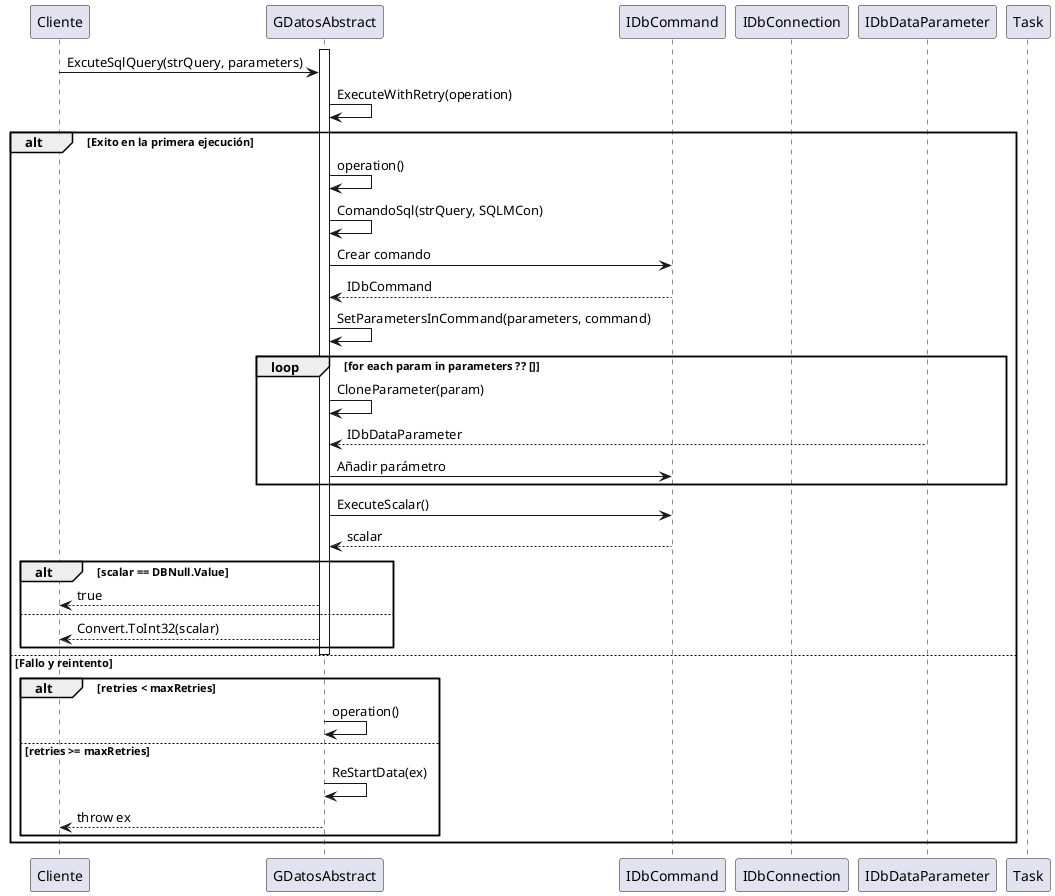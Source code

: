 @startuml Ejecucion de consulta
participant "Cliente" as C
participant "GDatosAbstract" as G
participant "IDbCommand" as Cmd
participant "IDbConnection" as Con
participant "IDbDataParameter" as Param
participant "Task" as T
activate G
C -> G : ExcuteSqlQuery(strQuery, parameters)
G -> G : ExecuteWithRetry(operation)

alt Exito en la primera ejecución
    G -> G : operation()
    G -> G : ComandoSql(strQuery, SQLMCon)
    G -> Cmd : Crear comando
    Cmd --> G : IDbCommand

    G -> G : SetParametersInCommand(parameters, command)


    loop for each param in parameters ?? []
        G -> G : CloneParameter(param)
        Param --> G : IDbDataParameter
        G -> Cmd : Añadir parámetro
    end


    G -> Cmd : ExecuteScalar()
    Cmd --> G : scalar

    alt scalar == DBNull.Value
        G --> C : true
    else
        G --> C : Convert.ToInt32(scalar)
    end
    deactivate  G

else Fallo y reintento
    activate G
    alt retries < maxRetries
        G -> G : operation()

    else retries >= maxRetries
        G -> G : ReStartData(ex)

        G --> C : throw ex
    end
    deactivate G
end

@enduml
